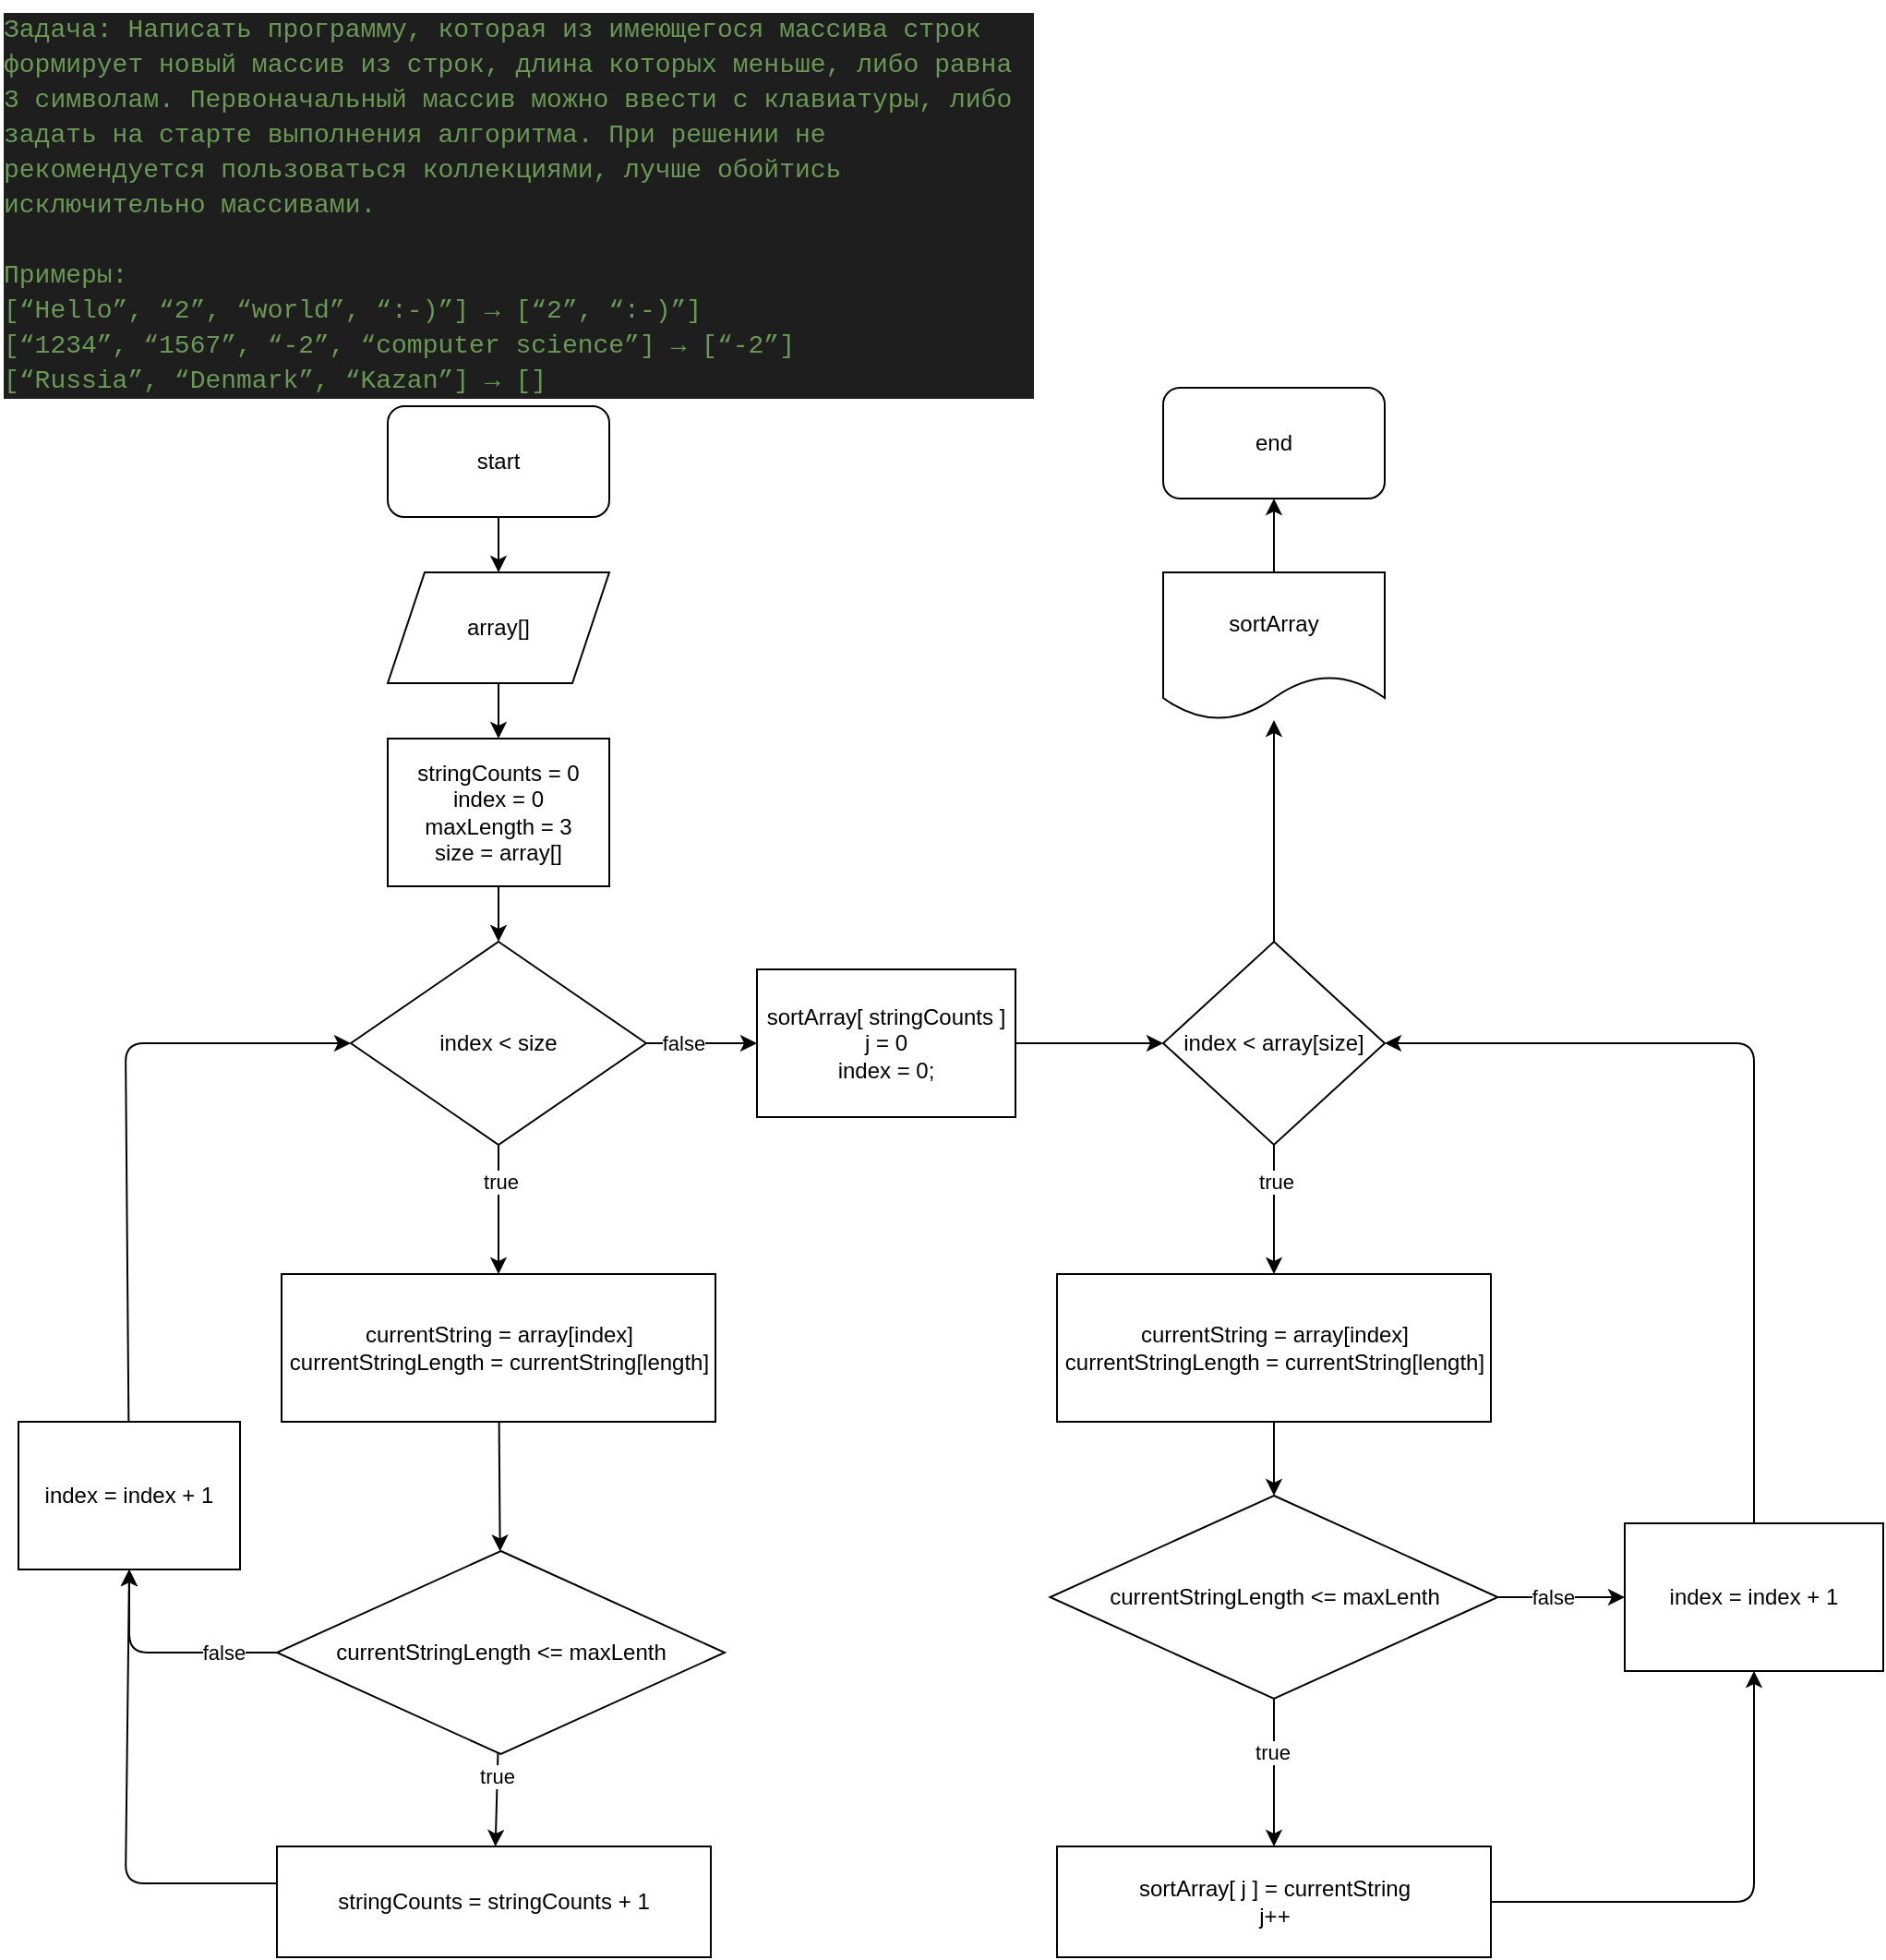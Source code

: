 <mxfile>
    <diagram id="3hc60_paNt1_Trak1esO" name="Page-1">
        <mxGraphModel dx="3238" dy="1840" grid="1" gridSize="10" guides="1" tooltips="1" connect="1" arrows="1" fold="1" page="1" pageScale="1" pageWidth="850" pageHeight="1100" math="0" shadow="0">
            <root>
                <mxCell id="0"/>
                <mxCell id="1" parent="0"/>
                <mxCell id="7" value="&lt;div style=&quot;color: rgb(212, 212, 212); background-color: rgb(30, 30, 30); font-family: Consolas, &amp;quot;Courier New&amp;quot;, monospace; font-weight: normal; font-size: 14px; line-height: 19px;&quot;&gt;&lt;div&gt;&lt;span style=&quot;color: #6a9955;&quot;&gt;Задача: Написать программу, которая из имеющегося массива строк формирует новый массив из строк, длина которых меньше, либо равна 3 символам. Первоначальный массив можно ввести с клавиатуры, либо задать на старте выполнения алгоритма. При решении не рекомендуется пользоваться коллекциями, лучше обойтись исключительно массивами.&lt;/span&gt;&lt;/div&gt;&lt;br&gt;&lt;div&gt;&lt;span style=&quot;color: #6a9955;&quot;&gt;Примеры:&lt;/span&gt;&lt;/div&gt;&lt;div&gt;&lt;span style=&quot;color: #6a9955;&quot;&gt;[“Hello”, “2”, “world”, “:-)”] → [“2”, “:-)”]&lt;/span&gt;&lt;/div&gt;&lt;div&gt;&lt;span style=&quot;color: #6a9955;&quot;&gt;[“1234”, “1567”, “-2”, “computer science”] → [“-2”]&lt;/span&gt;&lt;/div&gt;&lt;div&gt;&lt;span style=&quot;color: #6a9955;&quot;&gt;[“Russia”, “Denmark”, “Kazan”] → [] &lt;/span&gt;&lt;/div&gt;&lt;/div&gt;" style="text;whiteSpace=wrap;html=1;fillStyle=auto;fillColor=default;" parent="1" vertex="1">
                    <mxGeometry x="10" y="10" width="560" height="210" as="geometry"/>
                </mxCell>
                <mxCell id="40" style="edgeStyle=none;html=1;" edge="1" parent="1" source="8" target="39">
                    <mxGeometry relative="1" as="geometry"/>
                </mxCell>
                <mxCell id="8" value="start" style="rounded=1;whiteSpace=wrap;html=1;" parent="1" vertex="1">
                    <mxGeometry x="220" y="230" width="120" height="60" as="geometry"/>
                </mxCell>
                <mxCell id="36" style="edgeStyle=none;html=1;entryX=0.5;entryY=0;entryDx=0;entryDy=0;" edge="1" parent="1" source="32" target="35">
                    <mxGeometry relative="1" as="geometry"/>
                </mxCell>
                <mxCell id="32" value="stringCounts = 0&lt;br&gt;index = 0&lt;br&gt;maxLength = 3&lt;br&gt;size = array[]" style="rounded=0;whiteSpace=wrap;html=1;" vertex="1" parent="1">
                    <mxGeometry x="220" y="410" width="120" height="80" as="geometry"/>
                </mxCell>
                <mxCell id="75" style="edgeStyle=none;html=1;entryX=0.5;entryY=1;entryDx=0;entryDy=0;" edge="1" parent="1" source="33" target="34">
                    <mxGeometry relative="1" as="geometry"/>
                </mxCell>
                <mxCell id="33" value="sortArray" style="shape=document;whiteSpace=wrap;html=1;boundedLbl=1;" vertex="1" parent="1">
                    <mxGeometry x="640" y="320" width="120" height="80" as="geometry"/>
                </mxCell>
                <mxCell id="34" value="end" style="rounded=1;whiteSpace=wrap;html=1;" vertex="1" parent="1">
                    <mxGeometry x="640" y="220" width="120" height="60" as="geometry"/>
                </mxCell>
                <mxCell id="38" style="edgeStyle=none;html=1;entryX=0.5;entryY=0;entryDx=0;entryDy=0;" edge="1" parent="1" source="35" target="37">
                    <mxGeometry relative="1" as="geometry"/>
                </mxCell>
                <mxCell id="49" value="true" style="edgeLabel;html=1;align=center;verticalAlign=middle;resizable=0;points=[];" vertex="1" connectable="0" parent="38">
                    <mxGeometry x="-0.45" y="1" relative="1" as="geometry">
                        <mxPoint as="offset"/>
                    </mxGeometry>
                </mxCell>
                <mxCell id="54" style="edgeStyle=none;html=1;" edge="1" parent="1" source="35" target="53">
                    <mxGeometry relative="1" as="geometry"/>
                </mxCell>
                <mxCell id="60" value="false" style="edgeLabel;html=1;align=center;verticalAlign=middle;resizable=0;points=[];" vertex="1" connectable="0" parent="54">
                    <mxGeometry x="-0.602" y="3" relative="1" as="geometry">
                        <mxPoint x="8" y="3" as="offset"/>
                    </mxGeometry>
                </mxCell>
                <mxCell id="35" value="index &amp;lt; size" style="rhombus;whiteSpace=wrap;html=1;" vertex="1" parent="1">
                    <mxGeometry x="200" y="520" width="160" height="110" as="geometry"/>
                </mxCell>
                <mxCell id="43" style="edgeStyle=none;html=1;" edge="1" parent="1" source="37" target="42">
                    <mxGeometry relative="1" as="geometry"/>
                </mxCell>
                <mxCell id="37" value="currentString = array[index]&lt;br&gt;currentStringLength = currentString[length]" style="rounded=0;whiteSpace=wrap;html=1;" vertex="1" parent="1">
                    <mxGeometry x="162.5" y="700" width="235" height="80" as="geometry"/>
                </mxCell>
                <mxCell id="41" style="edgeStyle=none;html=1;" edge="1" parent="1" source="39" target="32">
                    <mxGeometry relative="1" as="geometry"/>
                </mxCell>
                <mxCell id="39" value="array[]" style="shape=parallelogram;perimeter=parallelogramPerimeter;whiteSpace=wrap;html=1;fixedSize=1;" vertex="1" parent="1">
                    <mxGeometry x="220" y="320" width="120" height="60" as="geometry"/>
                </mxCell>
                <mxCell id="45" style="edgeStyle=none;html=1;" edge="1" parent="1" source="42" target="44">
                    <mxGeometry relative="1" as="geometry"/>
                </mxCell>
                <mxCell id="46" value="true" style="edgeLabel;html=1;align=center;verticalAlign=middle;resizable=0;points=[];" vertex="1" connectable="0" parent="45">
                    <mxGeometry x="-0.504" y="-1" relative="1" as="geometry">
                        <mxPoint as="offset"/>
                    </mxGeometry>
                </mxCell>
                <mxCell id="66" style="edgeStyle=none;html=1;entryX=0.5;entryY=1;entryDx=0;entryDy=0;" edge="1" parent="1" source="42" target="50">
                    <mxGeometry relative="1" as="geometry">
                        <Array as="points">
                            <mxPoint x="80" y="905"/>
                        </Array>
                    </mxGeometry>
                </mxCell>
                <mxCell id="67" value="false" style="edgeLabel;html=1;align=center;verticalAlign=middle;resizable=0;points=[];" vertex="1" connectable="0" parent="66">
                    <mxGeometry x="-0.528" relative="1" as="geometry">
                        <mxPoint as="offset"/>
                    </mxGeometry>
                </mxCell>
                <mxCell id="42" value="currentStringLength &amp;lt;= maxLenth" style="rhombus;whiteSpace=wrap;html=1;" vertex="1" parent="1">
                    <mxGeometry x="160" y="850" width="242.5" height="110" as="geometry"/>
                </mxCell>
                <mxCell id="51" style="edgeStyle=none;html=1;entryX=0.5;entryY=1;entryDx=0;entryDy=0;" edge="1" parent="1" target="50">
                    <mxGeometry relative="1" as="geometry">
                        <mxPoint x="292.5" y="1030" as="sourcePoint"/>
                        <Array as="points">
                            <mxPoint x="78" y="1030"/>
                        </Array>
                    </mxGeometry>
                </mxCell>
                <mxCell id="44" value="stringCounts&amp;nbsp;= stringCounts&amp;nbsp;+ 1" style="rounded=0;whiteSpace=wrap;html=1;" vertex="1" parent="1">
                    <mxGeometry x="160" y="1010" width="235" height="60" as="geometry"/>
                </mxCell>
                <mxCell id="52" style="edgeStyle=none;html=1;entryX=0;entryY=0.5;entryDx=0;entryDy=0;" edge="1" parent="1" source="50" target="35">
                    <mxGeometry relative="1" as="geometry">
                        <mxPoint x="120" y="575" as="targetPoint"/>
                        <Array as="points">
                            <mxPoint x="78" y="575"/>
                        </Array>
                    </mxGeometry>
                </mxCell>
                <mxCell id="50" value="index = index + 1" style="rounded=0;whiteSpace=wrap;html=1;" vertex="1" parent="1">
                    <mxGeometry x="20" y="780" width="120" height="80" as="geometry"/>
                </mxCell>
                <mxCell id="56" style="edgeStyle=none;html=1;entryX=0;entryY=0.5;entryDx=0;entryDy=0;" edge="1" parent="1" source="53" target="55">
                    <mxGeometry relative="1" as="geometry"/>
                </mxCell>
                <mxCell id="53" value="sortArray[ stringCounts&amp;nbsp;]&lt;br&gt;j = 0&lt;br&gt;index = 0;" style="rounded=0;whiteSpace=wrap;html=1;" vertex="1" parent="1">
                    <mxGeometry x="420" y="535" width="140" height="80" as="geometry"/>
                </mxCell>
                <mxCell id="58" style="edgeStyle=none;html=1;entryX=0.5;entryY=0;entryDx=0;entryDy=0;" edge="1" parent="1" source="55" target="57">
                    <mxGeometry relative="1" as="geometry"/>
                </mxCell>
                <mxCell id="59" value="true" style="edgeLabel;html=1;align=center;verticalAlign=middle;resizable=0;points=[];" vertex="1" connectable="0" parent="58">
                    <mxGeometry x="-0.541" y="1" relative="1" as="geometry">
                        <mxPoint y="4" as="offset"/>
                    </mxGeometry>
                </mxCell>
                <mxCell id="74" style="edgeStyle=none;html=1;" edge="1" parent="1" source="55" target="33">
                    <mxGeometry relative="1" as="geometry"/>
                </mxCell>
                <mxCell id="55" value="index &amp;lt; array[size]" style="rhombus;whiteSpace=wrap;html=1;" vertex="1" parent="1">
                    <mxGeometry x="640" y="520" width="120" height="110" as="geometry"/>
                </mxCell>
                <mxCell id="63" style="edgeStyle=none;html=1;" edge="1" parent="1" source="57" target="62">
                    <mxGeometry relative="1" as="geometry"/>
                </mxCell>
                <mxCell id="57" value="currentString = array[index]&lt;br&gt;currentStringLength = currentString[length]" style="rounded=0;whiteSpace=wrap;html=1;" vertex="1" parent="1">
                    <mxGeometry x="582.5" y="700" width="235" height="80" as="geometry"/>
                </mxCell>
                <mxCell id="65" style="edgeStyle=none;html=1;" edge="1" parent="1" source="62" target="64">
                    <mxGeometry relative="1" as="geometry"/>
                </mxCell>
                <mxCell id="70" value="true" style="edgeLabel;html=1;align=center;verticalAlign=middle;resizable=0;points=[];" vertex="1" connectable="0" parent="65">
                    <mxGeometry x="-0.299" y="-1" relative="1" as="geometry">
                        <mxPoint y="1" as="offset"/>
                    </mxGeometry>
                </mxCell>
                <mxCell id="71" style="edgeStyle=none;html=1;entryX=0;entryY=0.5;entryDx=0;entryDy=0;" edge="1" parent="1" source="62" target="68">
                    <mxGeometry relative="1" as="geometry"/>
                </mxCell>
                <mxCell id="72" value="false" style="edgeLabel;html=1;align=center;verticalAlign=middle;resizable=0;points=[];" vertex="1" connectable="0" parent="71">
                    <mxGeometry x="-0.555" relative="1" as="geometry">
                        <mxPoint x="14" as="offset"/>
                    </mxGeometry>
                </mxCell>
                <mxCell id="62" value="currentStringLength &amp;lt;= maxLenth" style="rhombus;whiteSpace=wrap;html=1;" vertex="1" parent="1">
                    <mxGeometry x="578.75" y="820" width="242.5" height="110" as="geometry"/>
                </mxCell>
                <mxCell id="69" style="edgeStyle=none;html=1;entryX=0.5;entryY=1;entryDx=0;entryDy=0;" edge="1" parent="1" source="64" target="68">
                    <mxGeometry relative="1" as="geometry">
                        <Array as="points">
                            <mxPoint x="960" y="1040"/>
                        </Array>
                    </mxGeometry>
                </mxCell>
                <mxCell id="64" value="sortArray[ j ] = currentString&lt;br&gt;j++" style="rounded=0;whiteSpace=wrap;html=1;" vertex="1" parent="1">
                    <mxGeometry x="582.5" y="1010" width="235" height="60" as="geometry"/>
                </mxCell>
                <mxCell id="73" style="edgeStyle=none;html=1;entryX=1;entryY=0.5;entryDx=0;entryDy=0;" edge="1" parent="1" source="68" target="55">
                    <mxGeometry relative="1" as="geometry">
                        <Array as="points">
                            <mxPoint x="960" y="575"/>
                        </Array>
                    </mxGeometry>
                </mxCell>
                <mxCell id="68" value="index = index + 1" style="rounded=0;whiteSpace=wrap;html=1;" vertex="1" parent="1">
                    <mxGeometry x="890" y="835" width="140" height="80" as="geometry"/>
                </mxCell>
            </root>
        </mxGraphModel>
    </diagram>
</mxfile>